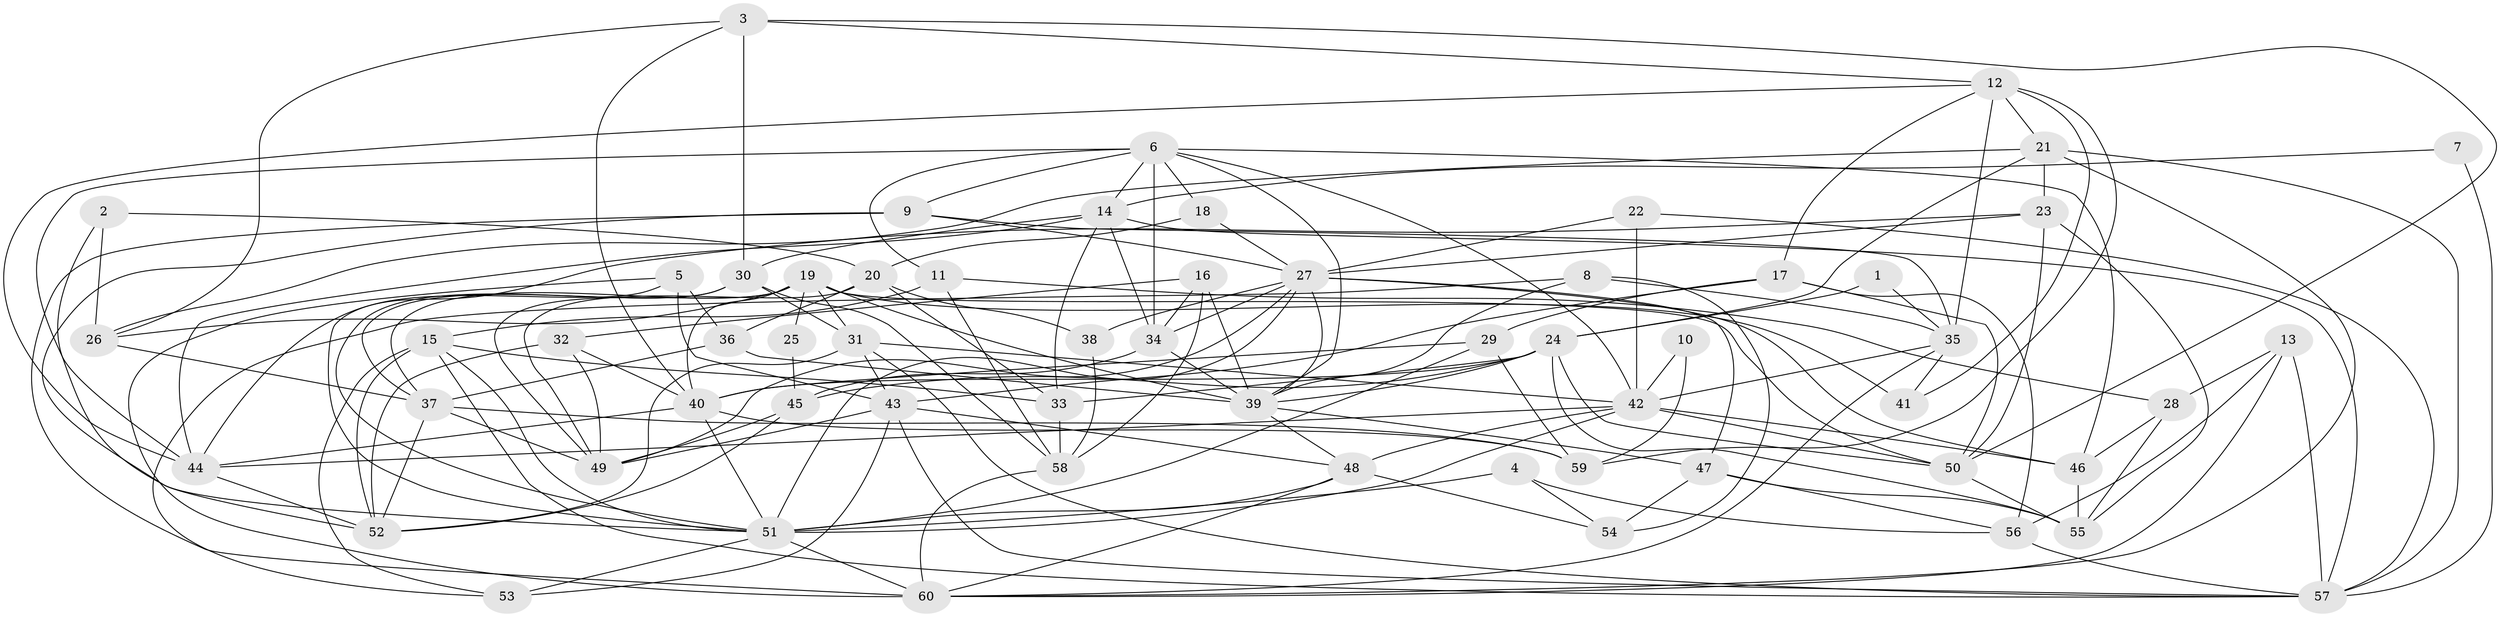 // original degree distribution, {2: 0.12605042016806722, 4: 0.23529411764705882, 6: 0.07563025210084033, 5: 0.18487394957983194, 9: 0.008403361344537815, 3: 0.31092436974789917, 7: 0.05042016806722689, 8: 0.008403361344537815}
// Generated by graph-tools (version 1.1) at 2025/50/03/09/25 03:50:09]
// undirected, 60 vertices, 168 edges
graph export_dot {
graph [start="1"]
  node [color=gray90,style=filled];
  1;
  2;
  3;
  4;
  5;
  6;
  7;
  8;
  9;
  10;
  11;
  12;
  13;
  14;
  15;
  16;
  17;
  18;
  19;
  20;
  21;
  22;
  23;
  24;
  25;
  26;
  27;
  28;
  29;
  30;
  31;
  32;
  33;
  34;
  35;
  36;
  37;
  38;
  39;
  40;
  41;
  42;
  43;
  44;
  45;
  46;
  47;
  48;
  49;
  50;
  51;
  52;
  53;
  54;
  55;
  56;
  57;
  58;
  59;
  60;
  1 -- 24 [weight=1.0];
  1 -- 35 [weight=1.0];
  2 -- 20 [weight=1.0];
  2 -- 26 [weight=1.0];
  2 -- 51 [weight=1.0];
  3 -- 12 [weight=1.0];
  3 -- 26 [weight=1.0];
  3 -- 30 [weight=1.0];
  3 -- 40 [weight=1.0];
  3 -- 50 [weight=1.0];
  4 -- 51 [weight=1.0];
  4 -- 54 [weight=1.0];
  4 -- 56 [weight=1.0];
  5 -- 36 [weight=1.0];
  5 -- 43 [weight=1.0];
  5 -- 51 [weight=1.0];
  5 -- 60 [weight=1.0];
  6 -- 9 [weight=1.0];
  6 -- 11 [weight=1.0];
  6 -- 14 [weight=1.0];
  6 -- 18 [weight=1.0];
  6 -- 34 [weight=2.0];
  6 -- 39 [weight=1.0];
  6 -- 42 [weight=1.0];
  6 -- 44 [weight=1.0];
  6 -- 46 [weight=1.0];
  7 -- 14 [weight=1.0];
  7 -- 57 [weight=1.0];
  8 -- 35 [weight=1.0];
  8 -- 39 [weight=1.0];
  8 -- 53 [weight=1.0];
  8 -- 54 [weight=1.0];
  9 -- 27 [weight=1.0];
  9 -- 35 [weight=1.0];
  9 -- 52 [weight=1.0];
  9 -- 60 [weight=1.0];
  10 -- 42 [weight=1.0];
  10 -- 59 [weight=1.0];
  11 -- 15 [weight=1.0];
  11 -- 28 [weight=1.0];
  11 -- 58 [weight=1.0];
  12 -- 17 [weight=1.0];
  12 -- 21 [weight=1.0];
  12 -- 35 [weight=1.0];
  12 -- 41 [weight=1.0];
  12 -- 44 [weight=1.0];
  12 -- 59 [weight=1.0];
  13 -- 28 [weight=1.0];
  13 -- 56 [weight=1.0];
  13 -- 57 [weight=1.0];
  13 -- 60 [weight=1.0];
  14 -- 30 [weight=1.0];
  14 -- 33 [weight=1.0];
  14 -- 34 [weight=1.0];
  14 -- 44 [weight=1.0];
  14 -- 57 [weight=1.0];
  15 -- 33 [weight=1.0];
  15 -- 51 [weight=1.0];
  15 -- 52 [weight=1.0];
  15 -- 53 [weight=1.0];
  15 -- 57 [weight=1.0];
  16 -- 32 [weight=1.0];
  16 -- 34 [weight=1.0];
  16 -- 39 [weight=1.0];
  16 -- 58 [weight=1.0];
  17 -- 29 [weight=1.0];
  17 -- 43 [weight=1.0];
  17 -- 50 [weight=1.0];
  17 -- 56 [weight=1.0];
  18 -- 20 [weight=1.0];
  18 -- 27 [weight=1.0];
  19 -- 25 [weight=1.0];
  19 -- 26 [weight=1.0];
  19 -- 31 [weight=1.0];
  19 -- 37 [weight=1.0];
  19 -- 39 [weight=1.0];
  19 -- 40 [weight=1.0];
  19 -- 41 [weight=1.0];
  19 -- 49 [weight=1.0];
  19 -- 50 [weight=1.0];
  20 -- 33 [weight=1.0];
  20 -- 36 [weight=1.0];
  20 -- 38 [weight=1.0];
  20 -- 49 [weight=1.0];
  21 -- 23 [weight=1.0];
  21 -- 24 [weight=1.0];
  21 -- 26 [weight=1.0];
  21 -- 57 [weight=1.0];
  21 -- 60 [weight=1.0];
  22 -- 27 [weight=1.0];
  22 -- 42 [weight=1.0];
  22 -- 57 [weight=1.0];
  23 -- 27 [weight=1.0];
  23 -- 44 [weight=1.0];
  23 -- 50 [weight=1.0];
  23 -- 55 [weight=1.0];
  24 -- 33 [weight=1.0];
  24 -- 39 [weight=1.0];
  24 -- 40 [weight=1.0];
  24 -- 45 [weight=1.0];
  24 -- 50 [weight=1.0];
  24 -- 55 [weight=1.0];
  25 -- 45 [weight=1.0];
  26 -- 37 [weight=1.0];
  27 -- 34 [weight=1.0];
  27 -- 38 [weight=1.0];
  27 -- 39 [weight=1.0];
  27 -- 46 [weight=1.0];
  27 -- 47 [weight=1.0];
  27 -- 49 [weight=1.0];
  27 -- 51 [weight=1.0];
  28 -- 46 [weight=1.0];
  28 -- 55 [weight=1.0];
  29 -- 40 [weight=1.0];
  29 -- 51 [weight=1.0];
  29 -- 59 [weight=1.0];
  30 -- 31 [weight=1.0];
  30 -- 37 [weight=1.0];
  30 -- 51 [weight=1.0];
  30 -- 58 [weight=1.0];
  31 -- 42 [weight=1.0];
  31 -- 43 [weight=1.0];
  31 -- 52 [weight=1.0];
  31 -- 57 [weight=1.0];
  32 -- 40 [weight=1.0];
  32 -- 49 [weight=1.0];
  32 -- 52 [weight=1.0];
  33 -- 58 [weight=1.0];
  34 -- 39 [weight=1.0];
  34 -- 45 [weight=1.0];
  35 -- 41 [weight=2.0];
  35 -- 42 [weight=1.0];
  35 -- 60 [weight=1.0];
  36 -- 37 [weight=1.0];
  36 -- 39 [weight=1.0];
  37 -- 49 [weight=1.0];
  37 -- 52 [weight=1.0];
  37 -- 59 [weight=1.0];
  38 -- 58 [weight=1.0];
  39 -- 47 [weight=1.0];
  39 -- 48 [weight=1.0];
  40 -- 44 [weight=1.0];
  40 -- 51 [weight=1.0];
  40 -- 59 [weight=1.0];
  42 -- 44 [weight=1.0];
  42 -- 46 [weight=1.0];
  42 -- 48 [weight=1.0];
  42 -- 50 [weight=1.0];
  42 -- 51 [weight=1.0];
  43 -- 48 [weight=1.0];
  43 -- 49 [weight=1.0];
  43 -- 53 [weight=1.0];
  43 -- 57 [weight=1.0];
  44 -- 52 [weight=1.0];
  45 -- 49 [weight=2.0];
  45 -- 52 [weight=1.0];
  46 -- 55 [weight=1.0];
  47 -- 54 [weight=1.0];
  47 -- 55 [weight=1.0];
  47 -- 56 [weight=1.0];
  48 -- 51 [weight=1.0];
  48 -- 54 [weight=1.0];
  48 -- 60 [weight=1.0];
  50 -- 55 [weight=1.0];
  51 -- 53 [weight=1.0];
  51 -- 60 [weight=1.0];
  56 -- 57 [weight=1.0];
  58 -- 60 [weight=1.0];
}

